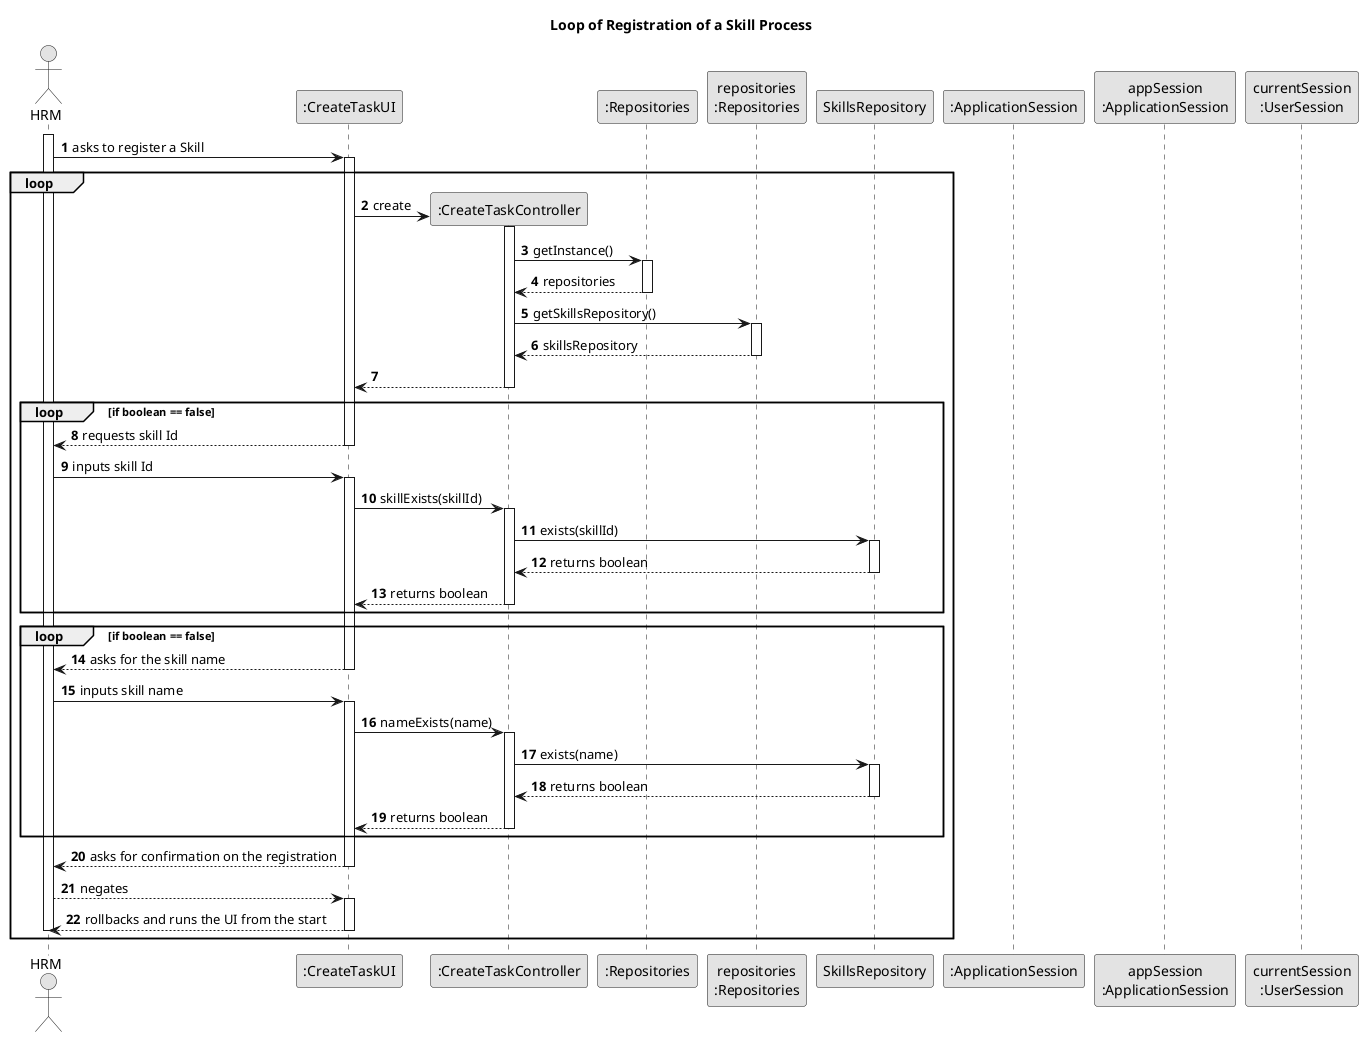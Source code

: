 @startuml
skinparam monochrome true
skinparam packageStyle rectangle
skinparam shadowing false
title Loop of Registration of a Skill Process
autonumber

'hide footbox
actor "HRM" as ADM
participant ":CreateTaskUI" as UI
participant ":CreateTaskController" as CTRL
participant ":Repositories" as RepositorySingleton
participant "repositories\n:Repositories" as PLAT
participant "SkillsRepository" as REP
participant ":ApplicationSession" as _APP
participant "appSession\n:ApplicationSession" as APP
participant "currentSession\n:UserSession" as SESSAO



activate ADM

        ADM -> UI : asks to register a Skill

        loop
        activate UI


            UI -> CTRL** : create
            activate CTRL

            CTRL -> RepositorySingleton : getInstance()
            activate RepositorySingleton

            RepositorySingleton --> CTRL: repositories
            deactivate RepositorySingleton

            CTRL -> PLAT : getSkillsRepository()
            activate PLAT

            PLAT --> CTRL: skillsRepository
            deactivate PLAT
            CTRL --> UI
            deactivate CTRL

            loop if boolean == false
            UI --> ADM : requests skill Id
                        deactivate UI
                        ADM -> UI : inputs skill Id
                        activate UI

            UI -> CTRL : skillExists(skillId)
            activate CTRL

                CTRL -> REP : exists(skillId)
                activate REP

                    REP --> CTRL : returns boolean
                deactivate REP

                CTRL --> UI : returns boolean
            deactivate CTRL
            end

            loop if boolean == false
            UI --> ADM : asks for the skill name
            deactivate UI
            ADM -> UI : inputs skill name
            activate UI

            UI -> CTRL : nameExists(name)
            activate CTRL

            CTRL -> REP : exists(name)
            activate REP

            REP --> CTRL : returns boolean
            deactivate REP

           CTRL --> UI : returns boolean
           deactivate CTRL
           end
           UI --> ADM : asks for confirmation on the registration
           deactivate UI
           ADM --> UI : negates
           activate UI

            UI --> ADM: rollbacks and runs the UI from the start
    deactivate UI

deactivate ADM

end

@enduml